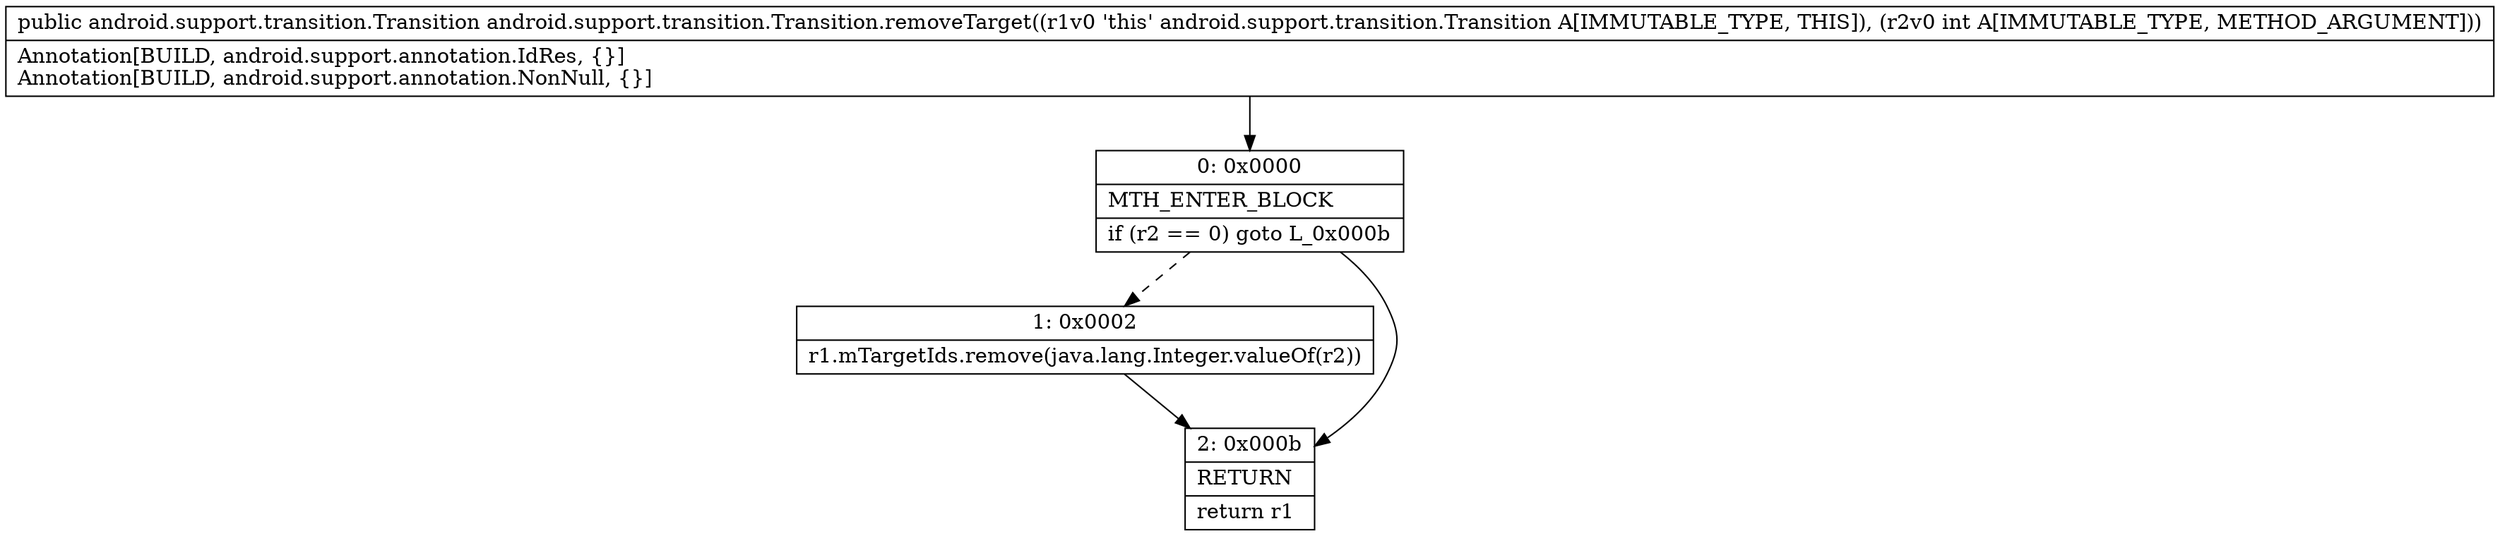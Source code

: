 digraph "CFG forandroid.support.transition.Transition.removeTarget(I)Landroid\/support\/transition\/Transition;" {
Node_0 [shape=record,label="{0\:\ 0x0000|MTH_ENTER_BLOCK\l|if (r2 == 0) goto L_0x000b\l}"];
Node_1 [shape=record,label="{1\:\ 0x0002|r1.mTargetIds.remove(java.lang.Integer.valueOf(r2))\l}"];
Node_2 [shape=record,label="{2\:\ 0x000b|RETURN\l|return r1\l}"];
MethodNode[shape=record,label="{public android.support.transition.Transition android.support.transition.Transition.removeTarget((r1v0 'this' android.support.transition.Transition A[IMMUTABLE_TYPE, THIS]), (r2v0 int A[IMMUTABLE_TYPE, METHOD_ARGUMENT]))  | Annotation[BUILD, android.support.annotation.IdRes, \{\}]\lAnnotation[BUILD, android.support.annotation.NonNull, \{\}]\l}"];
MethodNode -> Node_0;
Node_0 -> Node_1[style=dashed];
Node_0 -> Node_2;
Node_1 -> Node_2;
}

